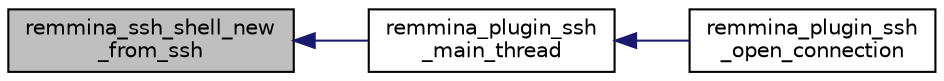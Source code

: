 digraph "remmina_ssh_shell_new_from_ssh"
{
  edge [fontname="Helvetica",fontsize="10",labelfontname="Helvetica",labelfontsize="10"];
  node [fontname="Helvetica",fontsize="10",shape=record];
  rankdir="LR";
  Node605 [label="remmina_ssh_shell_new\l_from_ssh",height=0.2,width=0.4,color="black", fillcolor="grey75", style="filled", fontcolor="black"];
  Node605 -> Node606 [dir="back",color="midnightblue",fontsize="10",style="solid",fontname="Helvetica"];
  Node606 [label="remmina_plugin_ssh\l_main_thread",height=0.2,width=0.4,color="black", fillcolor="white", style="filled",URL="$remmina__ssh__plugin_8c.html#a4fa1cd6e50c66d79e727d7264fc454ee",tooltip="Remmina Protocol plugin main function. "];
  Node606 -> Node607 [dir="back",color="midnightblue",fontsize="10",style="solid",fontname="Helvetica"];
  Node607 [label="remmina_plugin_ssh\l_open_connection",height=0.2,width=0.4,color="black", fillcolor="white", style="filled",URL="$remmina__ssh__plugin_8c.html#a01bb81cfc23add39c9260e888ef1d88f",tooltip="Initialize the the main window properties and the pthread. "];
}
